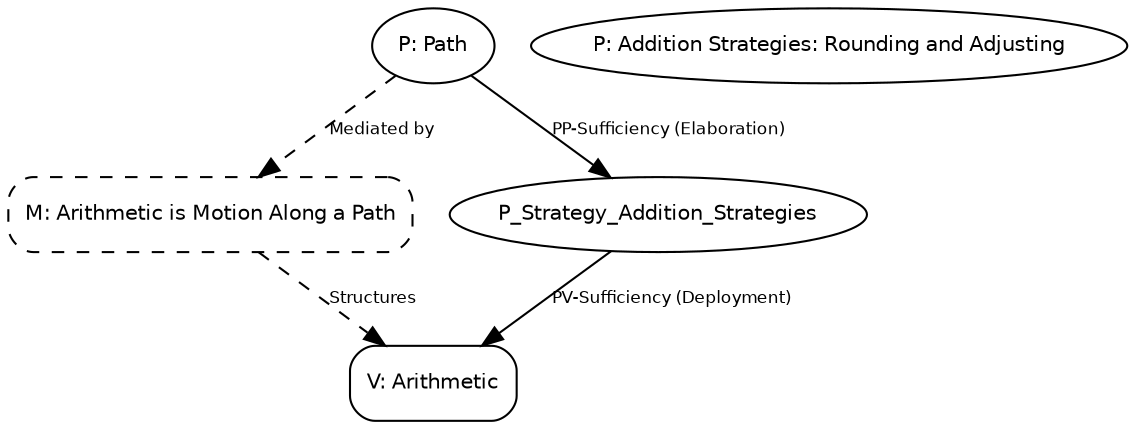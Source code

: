 // MUD for Addition_Strategies:_Rounding_and_Adjusting
digraph {
	node [fontname=Helvetica fontsize=10]
	edge [fontname=Helvetica fontsize=8]
	P_Embodied_Path [label="P: Path" shape=ellipse]
	"P_Strategy_Addition_Strategies:_Rounding_and_Adjusting" [label="P: Addition Strategies: Rounding and Adjusting" shape=ellipse]
	V_Arithmetic [label="V: Arithmetic" shape=box style=rounded]
	"Arithmetic is Motion Along a Path" [label="M: Arithmetic is Motion Along a Path" shape=box style="rounded,dashed"]
	P_Embodied_Path -> P_Strategy_Addition_Strategies:_Rounding_and_Adjusting [label="PP-Sufficiency (Elaboration)" style=solid]
	P_Embodied_Path -> "Arithmetic is Motion Along a Path" [label="Mediated by" style=dashed]
	P_Strategy_Addition_Strategies:_Rounding_and_Adjusting -> V_Arithmetic [label="PV-Sufficiency (Deployment)" style=solid]
	"Arithmetic is Motion Along a Path" -> V_Arithmetic [label=Structures style=dashed]
}
